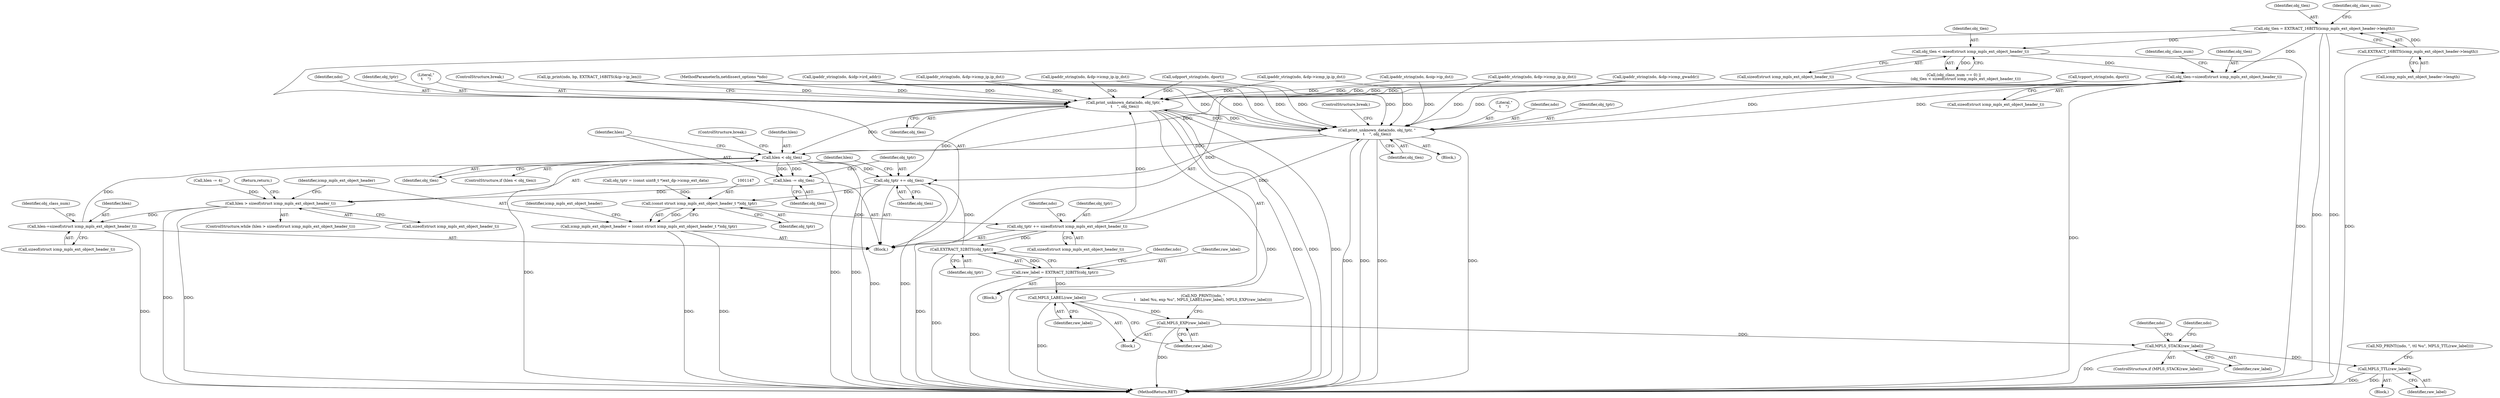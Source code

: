 digraph "0_tcpdump_1a1bce0526a77b62e41531b00f8bb5e21fd4f3a3@API" {
"1001202" [label="(Call,obj_tlen-=sizeof(struct icmp_mpls_ext_object_header_t))"];
"1001196" [label="(Call,obj_tlen < sizeof(struct icmp_mpls_ext_object_header_t))"];
"1001152" [label="(Call,obj_tlen = EXTRACT_16BITS(icmp_mpls_ext_object_header->length))"];
"1001154" [label="(Call,EXTRACT_16BITS(icmp_mpls_ext_object_header->length))"];
"1001248" [label="(Call,print_unknown_data(ndo, obj_tptr, \"\n\t    \", obj_tlen))"];
"1001256" [label="(Call,print_unknown_data(ndo, obj_tptr, \"\n\t    \", obj_tlen))"];
"1001263" [label="(Call,hlen < obj_tlen)"];
"1001267" [label="(Call,hlen -= obj_tlen)"];
"1001139" [label="(Call,hlen > sizeof(struct icmp_mpls_ext_object_header_t))"];
"1001187" [label="(Call,hlen-=sizeof(struct icmp_mpls_ext_object_header_t))"];
"1001270" [label="(Call,obj_tptr += obj_tlen)"];
"1001146" [label="(Call,(const struct icmp_mpls_ext_object_header_t *)obj_tptr)"];
"1001144" [label="(Call,icmp_mpls_ext_object_header = (const struct icmp_mpls_ext_object_header_t *)obj_tptr)"];
"1001168" [label="(Call,obj_tptr += sizeof(struct icmp_mpls_ext_object_header_t))"];
"1001220" [label="(Call,EXTRACT_32BITS(obj_tptr))"];
"1001218" [label="(Call,raw_label = EXTRACT_32BITS(obj_tptr))"];
"1001228" [label="(Call,MPLS_LABEL(raw_label))"];
"1001230" [label="(Call,MPLS_EXP(raw_label))"];
"1001233" [label="(Call,MPLS_STACK(raw_label))"];
"1001244" [label="(Call,MPLS_TTL(raw_label))"];
"1001272" [label="(Identifier,obj_tlen)"];
"1001242" [label="(Block,)"];
"1001237" [label="(Identifier,ndo)"];
"1001221" [label="(Identifier,obj_tptr)"];
"1001233" [label="(Call,MPLS_STACK(raw_label))"];
"1001174" [label="(Identifier,ndo)"];
"1001234" [label="(Identifier,raw_label)"];
"1001151" [label="(Identifier,icmp_mpls_ext_object_header)"];
"1001249" [label="(Identifier,ndo)"];
"1001140" [label="(Identifier,hlen)"];
"1001269" [label="(Identifier,obj_tlen)"];
"1001153" [label="(Identifier,obj_tlen)"];
"1001131" [label="(Call,obj_tptr = (const uint8_t *)ext_dp->icmp_ext_data)"];
"1001202" [label="(Call,obj_tlen-=sizeof(struct icmp_mpls_ext_object_header_t))"];
"1001259" [label="(Literal,\"\n\t    \")"];
"1001231" [label="(Identifier,raw_label)"];
"1000365" [label="(Call,ipaddr_string(ndo, &dp->icmp_ip.ip_dst))"];
"1001128" [label="(Call,hlen -= 4)"];
"1001241" [label="(Identifier,ndo)"];
"1001267" [label="(Call,hlen -= obj_tlen)"];
"1001265" [label="(Identifier,obj_tlen)"];
"1001256" [label="(Call,print_unknown_data(ndo, obj_tptr, \"\n\t    \", obj_tlen))"];
"1001189" [label="(Call,sizeof(struct icmp_mpls_ext_object_header_t))"];
"1001159" [label="(Identifier,obj_class_num)"];
"1000311" [label="(Call,udpport_string(ndo, dport))"];
"1000408" [label="(Call,ipaddr_string(ndo, &dp->icmp_ip.ip_dst))"];
"1000656" [label="(Call,ipaddr_string(ndo, &idp->ird_addr))"];
"1001197" [label="(Identifier,obj_tlen)"];
"1001257" [label="(Identifier,ndo)"];
"1001271" [label="(Identifier,obj_tptr)"];
"1001192" [label="(Call,(obj_class_num == 0) ||\n                    (obj_tlen < sizeof(struct icmp_mpls_ext_object_header_t)))"];
"1001222" [label="(Call,ND_PRINT((ndo, \"\n\t    label %u, exp %u\", MPLS_LABEL(raw_label), MPLS_EXP(raw_label))))"];
"1001198" [label="(Call,sizeof(struct icmp_mpls_ext_object_header_t))"];
"1001148" [label="(Identifier,obj_tptr)"];
"1001207" [label="(Identifier,obj_class_num)"];
"1001245" [label="(Identifier,raw_label)"];
"1001144" [label="(Call,icmp_mpls_ext_object_header = (const struct icmp_mpls_ext_object_header_t *)obj_tptr)"];
"1000383" [label="(Call,ipaddr_string(ndo, &dp->icmp_ip.ip_dst))"];
"1001258" [label="(Identifier,obj_tptr)"];
"1001155" [label="(Call,icmp_mpls_ext_object_header->length)"];
"1001152" [label="(Call,obj_tlen = EXTRACT_16BITS(icmp_mpls_ext_object_header->length))"];
"1000221" [label="(Call,ipaddr_string(ndo, &dp->icmp_ip.ip_dst))"];
"1001196" [label="(Call,obj_tlen < sizeof(struct icmp_mpls_ext_object_header_t))"];
"1001262" [label="(ControlStructure,if (hlen < obj_tlen))"];
"1000323" [label="(Call,ipaddr_string(ndo, &oip->ip_dst))"];
"1001250" [label="(Identifier,obj_tptr)"];
"1000448" [label="(Call,ipaddr_string(ndo, &dp->icmp_gwaddr))"];
"1001146" [label="(Call,(const struct icmp_mpls_ext_object_header_t *)obj_tptr)"];
"1001264" [label="(Identifier,hlen)"];
"1001141" [label="(Call,sizeof(struct icmp_mpls_ext_object_header_t))"];
"1001232" [label="(ControlStructure,if (MPLS_STACK(raw_label)))"];
"1001248" [label="(Call,print_unknown_data(ndo, obj_tptr, \"\n\t    \", obj_tlen))"];
"1001251" [label="(Literal,\"\n\t    \")"];
"1001270" [label="(Call,obj_tptr += obj_tlen)"];
"1001260" [label="(Identifier,obj_tlen)"];
"1001228" [label="(Call,MPLS_LABEL(raw_label))"];
"1001227" [label="(Block,)"];
"1001170" [label="(Call,sizeof(struct icmp_mpls_ext_object_header_t))"];
"1000293" [label="(Call,tcpport_string(ndo, dport))"];
"1001143" [label="(Block,)"];
"1001263" [label="(Call,hlen < obj_tlen)"];
"1001194" [label="(Identifier,obj_class_num)"];
"1001224" [label="(Identifier,ndo)"];
"1001154" [label="(Call,EXTRACT_16BITS(icmp_mpls_ext_object_header->length))"];
"1001220" [label="(Call,EXTRACT_32BITS(obj_tptr))"];
"1001204" [label="(Call,sizeof(struct icmp_mpls_ext_object_header_t))"];
"1001253" [label="(ControlStructure,break;)"];
"1001138" [label="(ControlStructure,while (hlen > sizeof(struct icmp_mpls_ext_object_header_t)))"];
"1001279" [label="(MethodReturn,RET)"];
"1001208" [label="(Block,)"];
"1000110" [label="(MethodParameterIn,netdissect_options *ndo)"];
"1001203" [label="(Identifier,obj_tlen)"];
"1001219" [label="(Identifier,raw_label)"];
"1001139" [label="(Call,hlen > sizeof(struct icmp_mpls_ext_object_header_t))"];
"1001268" [label="(Identifier,hlen)"];
"1001168" [label="(Call,obj_tptr += sizeof(struct icmp_mpls_ext_object_header_t))"];
"1001145" [label="(Identifier,icmp_mpls_ext_object_header)"];
"1001244" [label="(Call,MPLS_TTL(raw_label))"];
"1001239" [label="(Call,ND_PRINT((ndo, \", ttl %u\", MPLS_TTL(raw_label))))"];
"1001218" [label="(Call,raw_label = EXTRACT_32BITS(obj_tptr))"];
"1001230" [label="(Call,MPLS_EXP(raw_label))"];
"1001169" [label="(Identifier,obj_tptr)"];
"1001188" [label="(Identifier,hlen)"];
"1000978" [label="(Call,ip_print(ndo, bp, EXTRACT_16BITS(&ip->ip_len)))"];
"1001261" [label="(ControlStructure,break;)"];
"1001212" [label="(Block,)"];
"1001229" [label="(Identifier,raw_label)"];
"1001266" [label="(ControlStructure,break;)"];
"1001252" [label="(Identifier,obj_tlen)"];
"1001187" [label="(Call,hlen-=sizeof(struct icmp_mpls_ext_object_header_t))"];
"1001273" [label="(Return,return;)"];
"1001202" -> "1001143"  [label="AST: "];
"1001202" -> "1001204"  [label="CFG: "];
"1001203" -> "1001202"  [label="AST: "];
"1001204" -> "1001202"  [label="AST: "];
"1001207" -> "1001202"  [label="CFG: "];
"1001202" -> "1001279"  [label="DDG: "];
"1001196" -> "1001202"  [label="DDG: "];
"1001152" -> "1001202"  [label="DDG: "];
"1001202" -> "1001248"  [label="DDG: "];
"1001202" -> "1001256"  [label="DDG: "];
"1001202" -> "1001263"  [label="DDG: "];
"1001196" -> "1001192"  [label="AST: "];
"1001196" -> "1001198"  [label="CFG: "];
"1001197" -> "1001196"  [label="AST: "];
"1001198" -> "1001196"  [label="AST: "];
"1001192" -> "1001196"  [label="CFG: "];
"1001196" -> "1001279"  [label="DDG: "];
"1001196" -> "1001192"  [label="DDG: "];
"1001152" -> "1001196"  [label="DDG: "];
"1001152" -> "1001143"  [label="AST: "];
"1001152" -> "1001154"  [label="CFG: "];
"1001153" -> "1001152"  [label="AST: "];
"1001154" -> "1001152"  [label="AST: "];
"1001159" -> "1001152"  [label="CFG: "];
"1001152" -> "1001279"  [label="DDG: "];
"1001152" -> "1001279"  [label="DDG: "];
"1001154" -> "1001152"  [label="DDG: "];
"1001154" -> "1001155"  [label="CFG: "];
"1001155" -> "1001154"  [label="AST: "];
"1001154" -> "1001279"  [label="DDG: "];
"1001248" -> "1001212"  [label="AST: "];
"1001248" -> "1001252"  [label="CFG: "];
"1001249" -> "1001248"  [label="AST: "];
"1001250" -> "1001248"  [label="AST: "];
"1001251" -> "1001248"  [label="AST: "];
"1001252" -> "1001248"  [label="AST: "];
"1001253" -> "1001248"  [label="CFG: "];
"1001248" -> "1001279"  [label="DDG: "];
"1001248" -> "1001279"  [label="DDG: "];
"1001248" -> "1001279"  [label="DDG: "];
"1001248" -> "1001279"  [label="DDG: "];
"1000311" -> "1001248"  [label="DDG: "];
"1000293" -> "1001248"  [label="DDG: "];
"1000383" -> "1001248"  [label="DDG: "];
"1000978" -> "1001248"  [label="DDG: "];
"1000365" -> "1001248"  [label="DDG: "];
"1000323" -> "1001248"  [label="DDG: "];
"1000656" -> "1001248"  [label="DDG: "];
"1001256" -> "1001248"  [label="DDG: "];
"1000408" -> "1001248"  [label="DDG: "];
"1000221" -> "1001248"  [label="DDG: "];
"1000448" -> "1001248"  [label="DDG: "];
"1000110" -> "1001248"  [label="DDG: "];
"1001168" -> "1001248"  [label="DDG: "];
"1001248" -> "1001256"  [label="DDG: "];
"1001248" -> "1001263"  [label="DDG: "];
"1001248" -> "1001270"  [label="DDG: "];
"1001256" -> "1001208"  [label="AST: "];
"1001256" -> "1001260"  [label="CFG: "];
"1001257" -> "1001256"  [label="AST: "];
"1001258" -> "1001256"  [label="AST: "];
"1001259" -> "1001256"  [label="AST: "];
"1001260" -> "1001256"  [label="AST: "];
"1001261" -> "1001256"  [label="CFG: "];
"1001256" -> "1001279"  [label="DDG: "];
"1001256" -> "1001279"  [label="DDG: "];
"1001256" -> "1001279"  [label="DDG: "];
"1001256" -> "1001279"  [label="DDG: "];
"1000311" -> "1001256"  [label="DDG: "];
"1000293" -> "1001256"  [label="DDG: "];
"1000383" -> "1001256"  [label="DDG: "];
"1000978" -> "1001256"  [label="DDG: "];
"1000365" -> "1001256"  [label="DDG: "];
"1000323" -> "1001256"  [label="DDG: "];
"1000656" -> "1001256"  [label="DDG: "];
"1000408" -> "1001256"  [label="DDG: "];
"1000221" -> "1001256"  [label="DDG: "];
"1000448" -> "1001256"  [label="DDG: "];
"1000110" -> "1001256"  [label="DDG: "];
"1001168" -> "1001256"  [label="DDG: "];
"1001256" -> "1001263"  [label="DDG: "];
"1001256" -> "1001270"  [label="DDG: "];
"1001263" -> "1001262"  [label="AST: "];
"1001263" -> "1001265"  [label="CFG: "];
"1001264" -> "1001263"  [label="AST: "];
"1001265" -> "1001263"  [label="AST: "];
"1001266" -> "1001263"  [label="CFG: "];
"1001268" -> "1001263"  [label="CFG: "];
"1001263" -> "1001279"  [label="DDG: "];
"1001263" -> "1001279"  [label="DDG: "];
"1001263" -> "1001279"  [label="DDG: "];
"1001187" -> "1001263"  [label="DDG: "];
"1001263" -> "1001267"  [label="DDG: "];
"1001263" -> "1001267"  [label="DDG: "];
"1001263" -> "1001270"  [label="DDG: "];
"1001267" -> "1001143"  [label="AST: "];
"1001267" -> "1001269"  [label="CFG: "];
"1001268" -> "1001267"  [label="AST: "];
"1001269" -> "1001267"  [label="AST: "];
"1001271" -> "1001267"  [label="CFG: "];
"1001267" -> "1001139"  [label="DDG: "];
"1001139" -> "1001138"  [label="AST: "];
"1001139" -> "1001141"  [label="CFG: "];
"1001140" -> "1001139"  [label="AST: "];
"1001141" -> "1001139"  [label="AST: "];
"1001145" -> "1001139"  [label="CFG: "];
"1001273" -> "1001139"  [label="CFG: "];
"1001139" -> "1001279"  [label="DDG: "];
"1001139" -> "1001279"  [label="DDG: "];
"1001128" -> "1001139"  [label="DDG: "];
"1001139" -> "1001187"  [label="DDG: "];
"1001187" -> "1001143"  [label="AST: "];
"1001187" -> "1001189"  [label="CFG: "];
"1001188" -> "1001187"  [label="AST: "];
"1001189" -> "1001187"  [label="AST: "];
"1001194" -> "1001187"  [label="CFG: "];
"1001187" -> "1001279"  [label="DDG: "];
"1001270" -> "1001143"  [label="AST: "];
"1001270" -> "1001272"  [label="CFG: "];
"1001271" -> "1001270"  [label="AST: "];
"1001272" -> "1001270"  [label="AST: "];
"1001140" -> "1001270"  [label="CFG: "];
"1001270" -> "1001279"  [label="DDG: "];
"1001270" -> "1001279"  [label="DDG: "];
"1001270" -> "1001146"  [label="DDG: "];
"1001220" -> "1001270"  [label="DDG: "];
"1001146" -> "1001144"  [label="AST: "];
"1001146" -> "1001148"  [label="CFG: "];
"1001147" -> "1001146"  [label="AST: "];
"1001148" -> "1001146"  [label="AST: "];
"1001144" -> "1001146"  [label="CFG: "];
"1001146" -> "1001144"  [label="DDG: "];
"1001131" -> "1001146"  [label="DDG: "];
"1001146" -> "1001168"  [label="DDG: "];
"1001144" -> "1001143"  [label="AST: "];
"1001145" -> "1001144"  [label="AST: "];
"1001151" -> "1001144"  [label="CFG: "];
"1001144" -> "1001279"  [label="DDG: "];
"1001144" -> "1001279"  [label="DDG: "];
"1001168" -> "1001143"  [label="AST: "];
"1001168" -> "1001170"  [label="CFG: "];
"1001169" -> "1001168"  [label="AST: "];
"1001170" -> "1001168"  [label="AST: "];
"1001174" -> "1001168"  [label="CFG: "];
"1001168" -> "1001279"  [label="DDG: "];
"1001168" -> "1001220"  [label="DDG: "];
"1001220" -> "1001218"  [label="AST: "];
"1001220" -> "1001221"  [label="CFG: "];
"1001221" -> "1001220"  [label="AST: "];
"1001218" -> "1001220"  [label="CFG: "];
"1001220" -> "1001279"  [label="DDG: "];
"1001220" -> "1001218"  [label="DDG: "];
"1001218" -> "1001212"  [label="AST: "];
"1001219" -> "1001218"  [label="AST: "];
"1001224" -> "1001218"  [label="CFG: "];
"1001218" -> "1001279"  [label="DDG: "];
"1001218" -> "1001228"  [label="DDG: "];
"1001228" -> "1001227"  [label="AST: "];
"1001228" -> "1001229"  [label="CFG: "];
"1001229" -> "1001228"  [label="AST: "];
"1001231" -> "1001228"  [label="CFG: "];
"1001228" -> "1001279"  [label="DDG: "];
"1001228" -> "1001230"  [label="DDG: "];
"1001230" -> "1001227"  [label="AST: "];
"1001230" -> "1001231"  [label="CFG: "];
"1001231" -> "1001230"  [label="AST: "];
"1001222" -> "1001230"  [label="CFG: "];
"1001230" -> "1001279"  [label="DDG: "];
"1001230" -> "1001233"  [label="DDG: "];
"1001233" -> "1001232"  [label="AST: "];
"1001233" -> "1001234"  [label="CFG: "];
"1001234" -> "1001233"  [label="AST: "];
"1001237" -> "1001233"  [label="CFG: "];
"1001241" -> "1001233"  [label="CFG: "];
"1001233" -> "1001279"  [label="DDG: "];
"1001233" -> "1001244"  [label="DDG: "];
"1001244" -> "1001242"  [label="AST: "];
"1001244" -> "1001245"  [label="CFG: "];
"1001245" -> "1001244"  [label="AST: "];
"1001239" -> "1001244"  [label="CFG: "];
"1001244" -> "1001279"  [label="DDG: "];
"1001244" -> "1001279"  [label="DDG: "];
}
